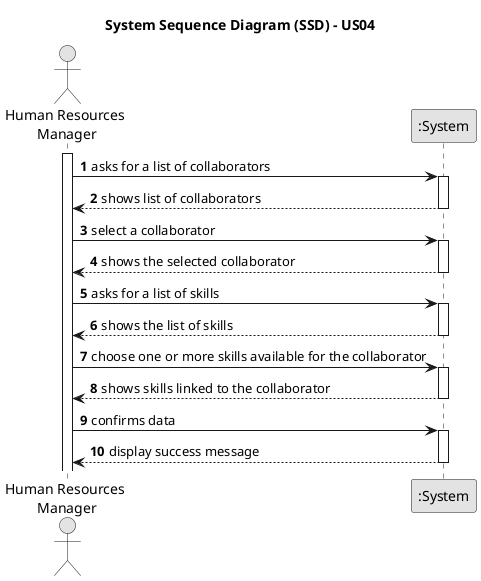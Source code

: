 @startuml
skinparam monochrome true
skinparam packageStyle rectangle
skinparam shadowing false

title System Sequence Diagram (SSD) - US04

autonumber

actor "Human Resources\n Manager" as Employee
participant ":System" as System

activate Employee
            Employee -> System : asks for a list of collaborators
           activate System

               System --> Employee : shows list of collaborators
           deactivate System
           Employee -> System : select a collaborator
                      activate System

                          System --> Employee : shows the selected collaborator
                      deactivate System

        Employee -> System : asks for a list of skills
            activate System

        System --> Employee : shows the list of skills
       deactivate System

   Employee -> System : choose one or more skills available for the collaborator
       activate System

           System --> Employee : shows skills linked to the collaborator
       deactivate System

       Employee -> System : confirms data
       activate System

           System --> Employee : display success message
       deactivate System


    deactivate System
@enduml